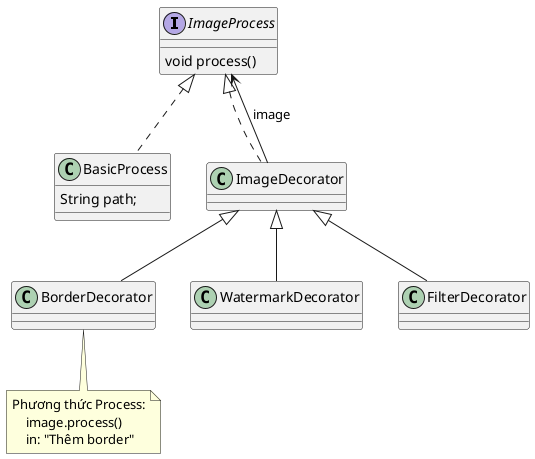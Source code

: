 @startuml
'https://plantuml.com/class-diagram

interface ImageProcess {
    void process()
}

class BasicProcess {
    String path;
}
class ImageDecorator

ImageProcess <|.. BasicProcess
ImageProcess <|.. ImageDecorator
ImageDecorator --> ImageProcess : image

ImageDecorator <|-- BorderDecorator
ImageDecorator <|-- WatermarkDecorator
ImageDecorator <|-- FilterDecorator


note bottom of BorderDecorator
    Phương thức Process:
        image.process()
        in: "Thêm border"
end note

' Có 4 bài: Code Baverage, Biểu thức, Tokenreconize, ImageProcess
@enduml